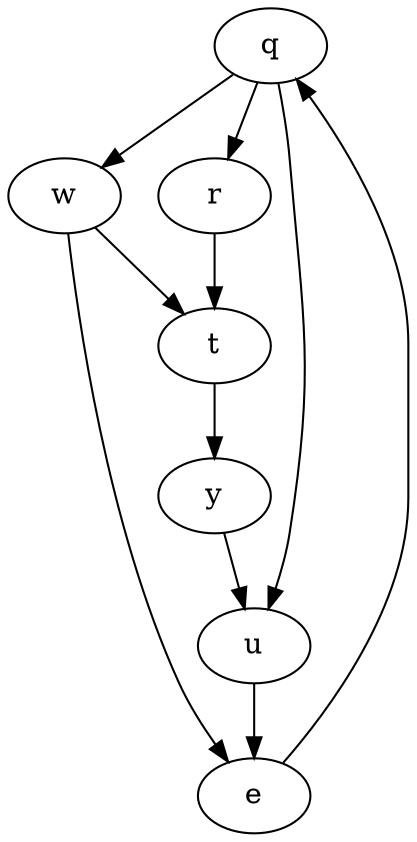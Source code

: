 digraph G {q -> w ;
w -> e ;
q -> r ;
r -> t ;
t -> y ;
y -> u ;
q -> u ;
u -> e ;
e -> q ;
w -> t ;
}